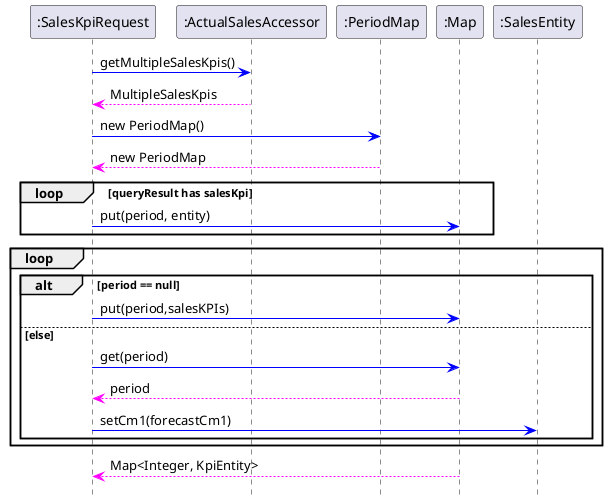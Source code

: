 @startuml
hide footbox

participant  ":SalesKpiRequest"
participant  ":ActualSalesAccessor"
participant  ":PeriodMap"
participant  ":Map"
participant  ":SalesEntity"
":SalesKpiRequest" -[#0000FF]> ":ActualSalesAccessor" : getMultipleSalesKpis()
":ActualSalesAccessor" --[#FF00FF]> ":SalesKpiRequest" : MultipleSalesKpis
":SalesKpiRequest" -[#0000FF]> ":PeriodMap" : new PeriodMap()
":PeriodMap" --[#FF00FF]> ":SalesKpiRequest" : new PeriodMap
loop queryResult has salesKpi
":SalesKpiRequest" -[#0000FF]> ":Map" : put(period, entity)
end

loop
    alt period == null
        ":SalesKpiRequest" -[#0000FF]> ":Map" : put(period,salesKPIs)
    else else
        ":SalesKpiRequest" -[#0000FF]> ":Map" : get(period)
        ":Map" --[#FF00FF]> ":SalesKpiRequest" : period
        ":SalesKpiRequest" -[#0000FF]> ":SalesEntity" : setCm1(forecastCm1)
    end
end
":Map" --[#FF00FF]> ":SalesKpiRequest" : Map<Integer, KpiEntity>

@enduml